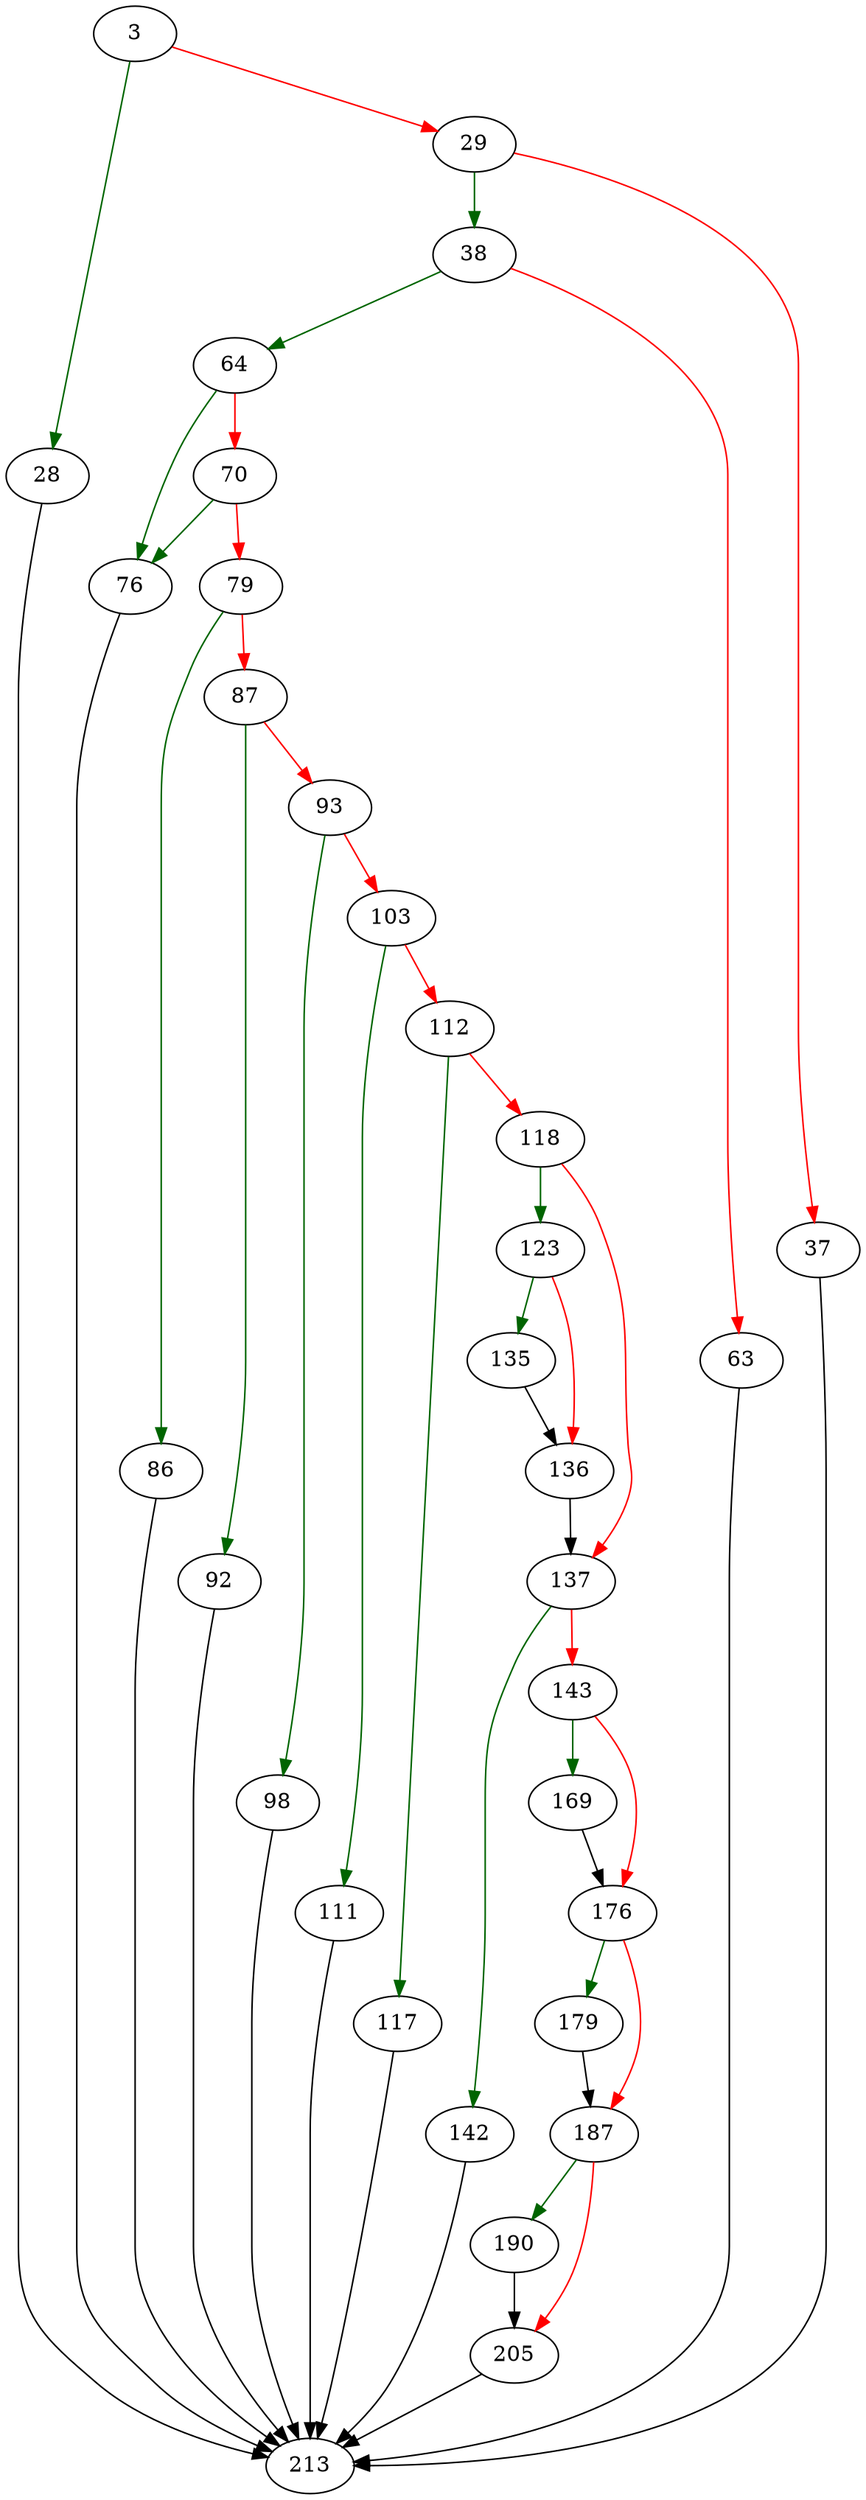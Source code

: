 strict digraph "sqlite3AlterRenameTable" {
	// Node definitions.
	3 [entry=true];
	28;
	29;
	213;
	38;
	37;
	64;
	63;
	76;
	70;
	79;
	86;
	87;
	92;
	93;
	98;
	103;
	111;
	112;
	117;
	118;
	123;
	137;
	135;
	136;
	142;
	143;
	169;
	176;
	179;
	187;
	190;
	205;

	// Edge definitions.
	3 -> 28 [
		color=darkgreen
		cond=true
	];
	3 -> 29 [
		color=red
		cond=false
	];
	28 -> 213;
	29 -> 38 [
		color=darkgreen
		cond=true
	];
	29 -> 37 [
		color=red
		cond=false
	];
	38 -> 64 [
		color=darkgreen
		cond=true
	];
	38 -> 63 [
		color=red
		cond=false
	];
	37 -> 213;
	64 -> 76 [
		color=darkgreen
		cond=true
	];
	64 -> 70 [
		color=red
		cond=false
	];
	63 -> 213;
	76 -> 213;
	70 -> 76 [
		color=darkgreen
		cond=true
	];
	70 -> 79 [
		color=red
		cond=false
	];
	79 -> 86 [
		color=darkgreen
		cond=true
	];
	79 -> 87 [
		color=red
		cond=false
	];
	86 -> 213;
	87 -> 92 [
		color=darkgreen
		cond=true
	];
	87 -> 93 [
		color=red
		cond=false
	];
	92 -> 213;
	93 -> 98 [
		color=darkgreen
		cond=true
	];
	93 -> 103 [
		color=red
		cond=false
	];
	98 -> 213;
	103 -> 111 [
		color=darkgreen
		cond=true
	];
	103 -> 112 [
		color=red
		cond=false
	];
	111 -> 213;
	112 -> 117 [
		color=darkgreen
		cond=true
	];
	112 -> 118 [
		color=red
		cond=false
	];
	117 -> 213;
	118 -> 123 [
		color=darkgreen
		cond=true
	];
	118 -> 137 [
		color=red
		cond=false
	];
	123 -> 135 [
		color=darkgreen
		cond=true
	];
	123 -> 136 [
		color=red
		cond=false
	];
	137 -> 142 [
		color=darkgreen
		cond=true
	];
	137 -> 143 [
		color=red
		cond=false
	];
	135 -> 136;
	136 -> 137;
	142 -> 213;
	143 -> 169 [
		color=darkgreen
		cond=true
	];
	143 -> 176 [
		color=red
		cond=false
	];
	169 -> 176;
	176 -> 179 [
		color=darkgreen
		cond=true
	];
	176 -> 187 [
		color=red
		cond=false
	];
	179 -> 187;
	187 -> 190 [
		color=darkgreen
		cond=true
	];
	187 -> 205 [
		color=red
		cond=false
	];
	190 -> 205;
	205 -> 213;
}